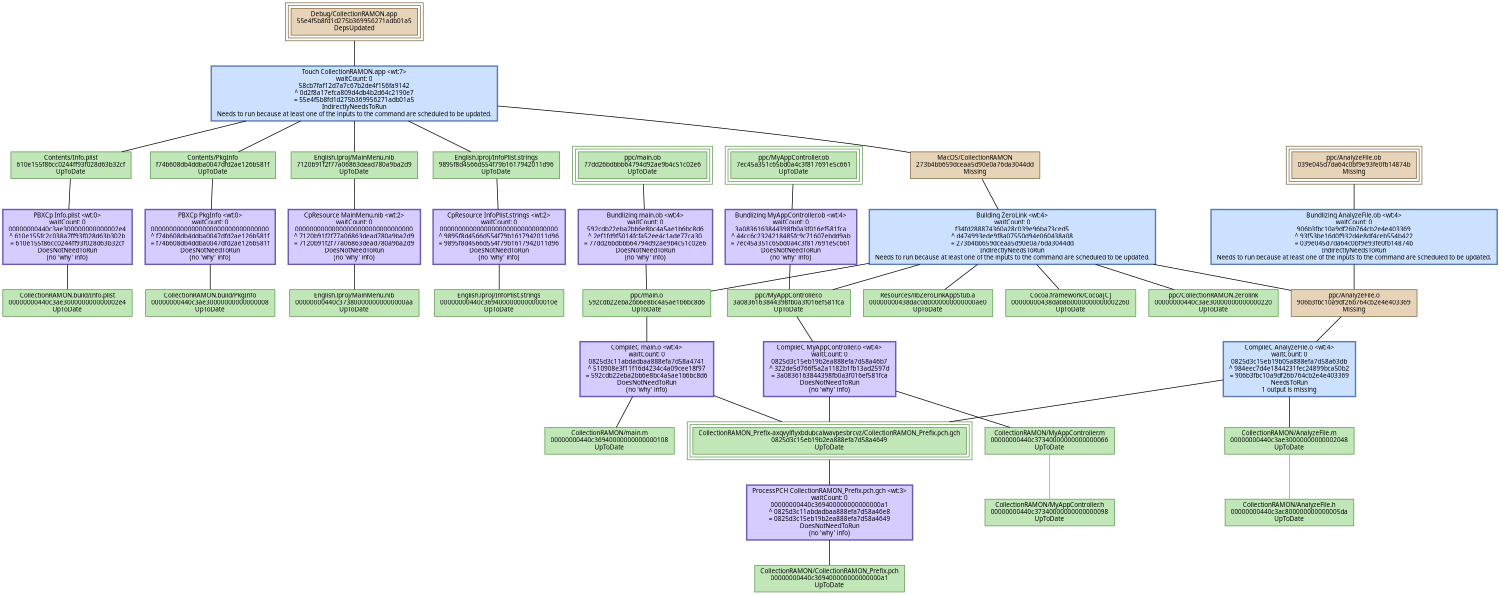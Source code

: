 digraph CollectionRAMON {
   size = "10.000000,8.500000";
   concentrate = false;

   node [ shape = box, style = filled, color = "0.3 0.5 0.6", fillcolor = "0.3 0.2 0.9", fontname = "Monaco", fontsize = "9" ];
   n00001 [ label = "Debug/CollectionRAMON.app\n55e4f5b8fd1d275b369956271adb01a5\nDepsUpdated", color = "0.1 0.5 0.5", fillcolor = "0.1 0.2 0.9", peripheries = 3 ];
   n00002 [ label = "Contents/Info.plist\n610e155f86cc0244ff93f028d63b32cf\nUpToDate" ];
   n00003 [ label = "CollectionRAMON.build/Info.plist\n00000000440c3ae300000000000002e4\nUpToDate" ];
   n00004 [ label = "Contents/PkgInfo\nf74b608db4ddba0047dfd2ae126b581f\nUpToDate" ];
   n00005 [ label = "CollectionRAMON.build/PkgInfo\n00000000440c3ae30000000000000008\nUpToDate" ];
   n00006 [ label = "English.lproj/MainMenu.nib\n7120b91f2f77a06863dead780a9ba2d9\nUpToDate" ];
   n00007 [ label = "English.lproj/MainMenu.nib\n00000000440c373800000000000000aa\nUpToDate" ];
   n00008 [ label = "English.lproj/InfoPlist.strings\n9895f8d4566d554f79b1617942011d96\nUpToDate" ];
   n00009 [ label = "English.lproj/InfoPlist.strings\n00000000440c3694000000000000010e\nUpToDate" ];
   n00010 [ label = "ppc/main.o\n592cdb22eba2bb6e8bc4a5ae1b6bc8d6\nUpToDate" ];
   n00011 [ label = "CollectionRAMON/CollectionRAMON_Prefix.pch\n00000000440c369400000000000000a1\nUpToDate" ];
   n00012 [ label = "CollectionRAMON_Prefix-axqvylflyxbdubcalwavpesbrcvz/CollectionRAMON_Prefix.pch.gch\n0825d3c15eb19b2ea888efa7d58a4649\nUpToDate", peripheries = 3 ];
   n00013 [ label = "CollectionRAMON/main.m\n00000000440c36940000000000000108\nUpToDate" ];
   n00014 [ label = "ppc/MyAppController.o\n3a0836163844398fb0a3f016ef581fca\nUpToDate" ];
   n00015 [ label = "CollectionRAMON/MyAppController.m\n00000000440c37340000000000000066\nUpToDate" ];
   n00016 [ label = "ppc/AnalyzeFile.o\n906b3fbc10a9df26b764cb2e4e403369\nMissing", color = "0.1 0.5 0.5", fillcolor = "0.1 0.2 0.9" ];
   n00017 [ label = "CollectionRAMON/AnalyzeFile.m\n00000000440c3ae30000000000002048\nUpToDate" ];
   n00018 [ label = "MacOS/CollectionRAMON\n273b4bb659dceaa5d90e0a76da3044dd\nMissing", color = "0.1 0.5 0.5", fillcolor = "0.1 0.2 0.9" ];
   n00019 [ label = "ppc/main.ob\n77dd26bdbbb64794d92ae9b4c51c02e6\nUpToDate", peripheries = 3 ];
   n00020 [ label = "ppc/MyAppController.ob\n7ec45a351c65bd0a4c3f817691e5c661\nUpToDate", peripheries = 3 ];
   n00021 [ label = "ppc/AnalyzeFile.ob\n039e045d7da64c0bf9e93fe0fb14874b\nMissing", color = "0.1 0.5 0.5", fillcolor = "0.1 0.2 0.9", peripheries = 3 ];
   n00022 [ label = "Resources/libZeroLinkAppStub.a\n00000000438dac0d0000000000000ae0\nUpToDate" ];
   n00023 [ label = "Cocoa.framework/Cocoa[C]\n00000000438dab8b0000000000002260\nUpToDate" ];
   n00024 [ label = "ppc/CollectionRAMON.zerolink\n00000000440c3ae30000000000000220\nUpToDate" ];
   n00025 [ label = "CollectionRAMON/MyAppController.h\n00000000440c37340000000000000098\nUpToDate" ];
   n00026 [ label = "CollectionRAMON/AnalyzeFile.h\n00000000440c3ac800000000000005da\nUpToDate" ];

   node [ shape = box, style = "filled,bold", color = "0.7 0.5 0.7", fillcolor = "0.7 0.2 1.0", fontname = "Monaco", fontsize = "9" ];
   c00001 [ label = "PBXCp Info.plist <wt:0>\nwaitCount: 0\n00000000440c3ae300000000000002e4\n^ 610e155fc2c038a7ff93f028d63b302b\n= 610e155f86cc0244ff93f028d63b32cf\nDoesNotNeedToRun\n(no 'why' info)" ];
   c00002 [ label = "PBXCp PkgInfo <wt:0>\nwaitCount: 0\n00000000000000000000000000000000\n^ f74b608db4ddba0047dfd2ae126b581f\n= f74b608db4ddba0047dfd2ae126b581f\nDoesNotNeedToRun\n(no 'why' info)" ];
   c00003 [ label = "CpResource MainMenu.nib <wt:2>\nwaitCount: 0\n00000000000000000000000000000000\n^ 7120b91f2f77a06863dead780a9ba2d9\n= 7120b91f2f77a06863dead780a9ba2d9\nDoesNotNeedToRun\n(no 'why' info)" ];
   c00004 [ label = "CpResource InfoPlist.strings <wt:2>\nwaitCount: 0\n00000000000000000000000000000000\n^ 9895f8d4566d554f79b1617942011d96\n= 9895f8d4566d554f79b1617942011d96\nDoesNotNeedToRun\n(no 'why' info)" ];
   c00005 [ label = "CompileC main.o <wt:4>\nwaitCount: 0\n0825d3c11abdadbaa888efa7d58a4741\n^ 510908e3f11f16d4234c4a09cee18f97\n= 592cdb22eba2bb6e8bc4a5ae1b6bc8d6\nDoesNotNeedToRun\n(no 'why' info)" ];
   c00006 [ label = "ProcessPCH CollectionRAMON_Prefix.pch.gch <wt:3>\nwaitCount: 0\n00000000440c369400000000000000a1\n^ 0825d3c11abdadbaa888efa7d58a46e8\n= 0825d3c15eb19b2ea888efa7d58a4649\nDoesNotNeedToRun\n(no 'why' info)" ];
   c00007 [ label = "CompileC MyAppController.o <wt:4>\nwaitCount: 0\n0825d3c15eb19b2ea888efa7d58a46b7\n^ 322de5d766f5a2a1182b1fb13ad2597d\n= 3a0836163844398fb0a3f016ef581fca\nDoesNotNeedToRun\n(no 'why' info)" ];
   c00008 [ label = "CompileC AnalyzeFile.o <wt:4>\nwaitCount: 0\n0825d3c15eb19b05a888efa7d58a63db\n^ 984eec7d4e1844231fec24899bca50b2\n= 906b3fbc10a9df26b764cb2e4e403369\nNeedsToRun\n1 output is missing", color = "0.6 0.5 0.7", fillcolor = "0.6 0.2 1.0" ];
   c00009 [ label = "Bundlizing main.ob <wt:4>\nwaitCount: 0\n592cdb22eba2bb6e8bc4a5ae1b6bc8d6\n^ 2ef1fd9f5014fcfa52ee4c1ade77ca30\n= 77dd26bdbbb64794d92ae9b4c51c02e6\nDoesNotNeedToRun\n(no 'why' info)" ];
   c00010 [ label = "Bundlizing MyAppController.ob <wt:4>\nwaitCount: 0\n3a0836163844398fb0a3f016ef581fca\n^ 44cc6c2324218485fc9c71607ebdd9ab\n= 7ec45a351c65bd0a4c3f817691e5c661\nDoesNotNeedToRun\n(no 'why' info)" ];
   c00011 [ label = "Bundlizing AnalyzeFile.ob <wt:4>\nwaitCount: 0\n906b3fbc10a9df26b764cb2e4e403369\n^ 93f53be16d0f932d4e8df4ceb554b422\n= 039e045d7da64c0bf9e93fe0fb14874b\nIndirectlyNeedsToRun\nNeeds to run because at least one of the inputs to the command are scheduled to be updated.", color = "0.6 0.5 0.7", fillcolor = "0.6 0.2 1.0" ];
   c00012 [ label = "Building ZeroLink <wt:4>\nwaitCount: 0\nf34fd288874360a28c039e96ba73ced5\n^ d474993ede9f8a07550d94e060438a08\n= 273b4bb659dceaa5d90e0a76da3044dd\nIndirectlyNeedsToRun\nNeeds to run because at least one of the inputs to the command are scheduled to be updated.", color = "0.6 0.5 0.7", fillcolor = "0.6 0.2 1.0" ];
   c00013 [ label = "Touch CollectionRAMON.app <wt:7>\nwaitCount: 0\n58cb7faf12d7a7c67b2de4f156fa9142\n^ 0d2f8a17efca809d4db4b2d64c2190e7\n= 55e4f5b8fd1d275b369956271adb01a5\nIndirectlyNeedsToRun\nNeeds to run because at least one of the inputs to the command are scheduled to be updated.", color = "0.6 0.5 0.7", fillcolor = "0.6 0.2 1.0" ];

   edge [ style = solid, color = black, arrowhead = none, arrowtail = normal ];
   n00001 -> { c00013 };
   n00002 -> { c00001 };
   n00004 -> { c00002 };
   n00006 -> { c00003 };
   n00008 -> { c00004 };
   n00010 -> { c00005 };
   n00012 -> { c00006 };
   n00014 -> { c00007 };
   n00016 -> { c00008 };
   n00018 -> { c00012 };
   n00019 -> { c00009 };
   n00020 -> { c00010 };
   n00021 -> { c00011 };
   c00001 -> { n00003 };
   c00002 -> { n00005 n00005 };
   c00003 -> { n00007 n00007 };
   c00004 -> { n00009 n00009 };
   c00005 -> { n00012 n00013 };
   c00006 -> { n00011 };
   c00007 -> { n00012 n00015 };
   c00008 -> { n00012 n00017 };
   c00009 -> { n00010 };
   c00010 -> { n00014 };
   c00011 -> { n00016 };
   c00012 -> { n00010 n00014 n00016 n00022 n00023 n00024 };
   c00013 -> { n00002 n00004 n00006 n00008 n00018 };

   edge [ style = solid, color = gray60, arrowhead = none, arrowtail = normal ];
   n00015 -> { n00025 };
   n00017 -> { n00026 };
}
